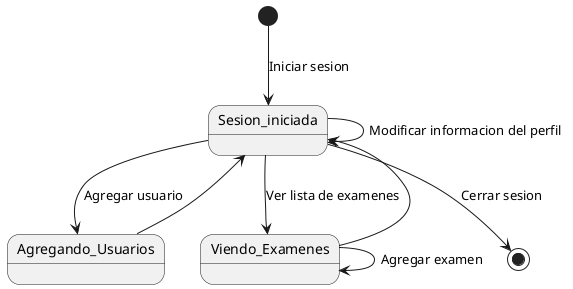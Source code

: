 @startuml DiagramaDeEstadosDeUseCasesAdmin
skinparam Style strictuml


[*] --> Sesion_iniciada: Iniciar sesion
Sesion_iniciada --> Sesion_iniciada: Modificar informacion del perfil
Sesion_iniciada --> Agregando_Usuarios: Agregar usuario
Agregando_Usuarios --> Sesion_iniciada

Sesion_iniciada --> Viendo_Examenes: Ver lista de examenes
Viendo_Examenes --> Viendo_Examenes: Agregar examen
Viendo_Examenes --> Sesion_iniciada
Sesion_iniciada --> [*]: Cerrar sesion

@enduml